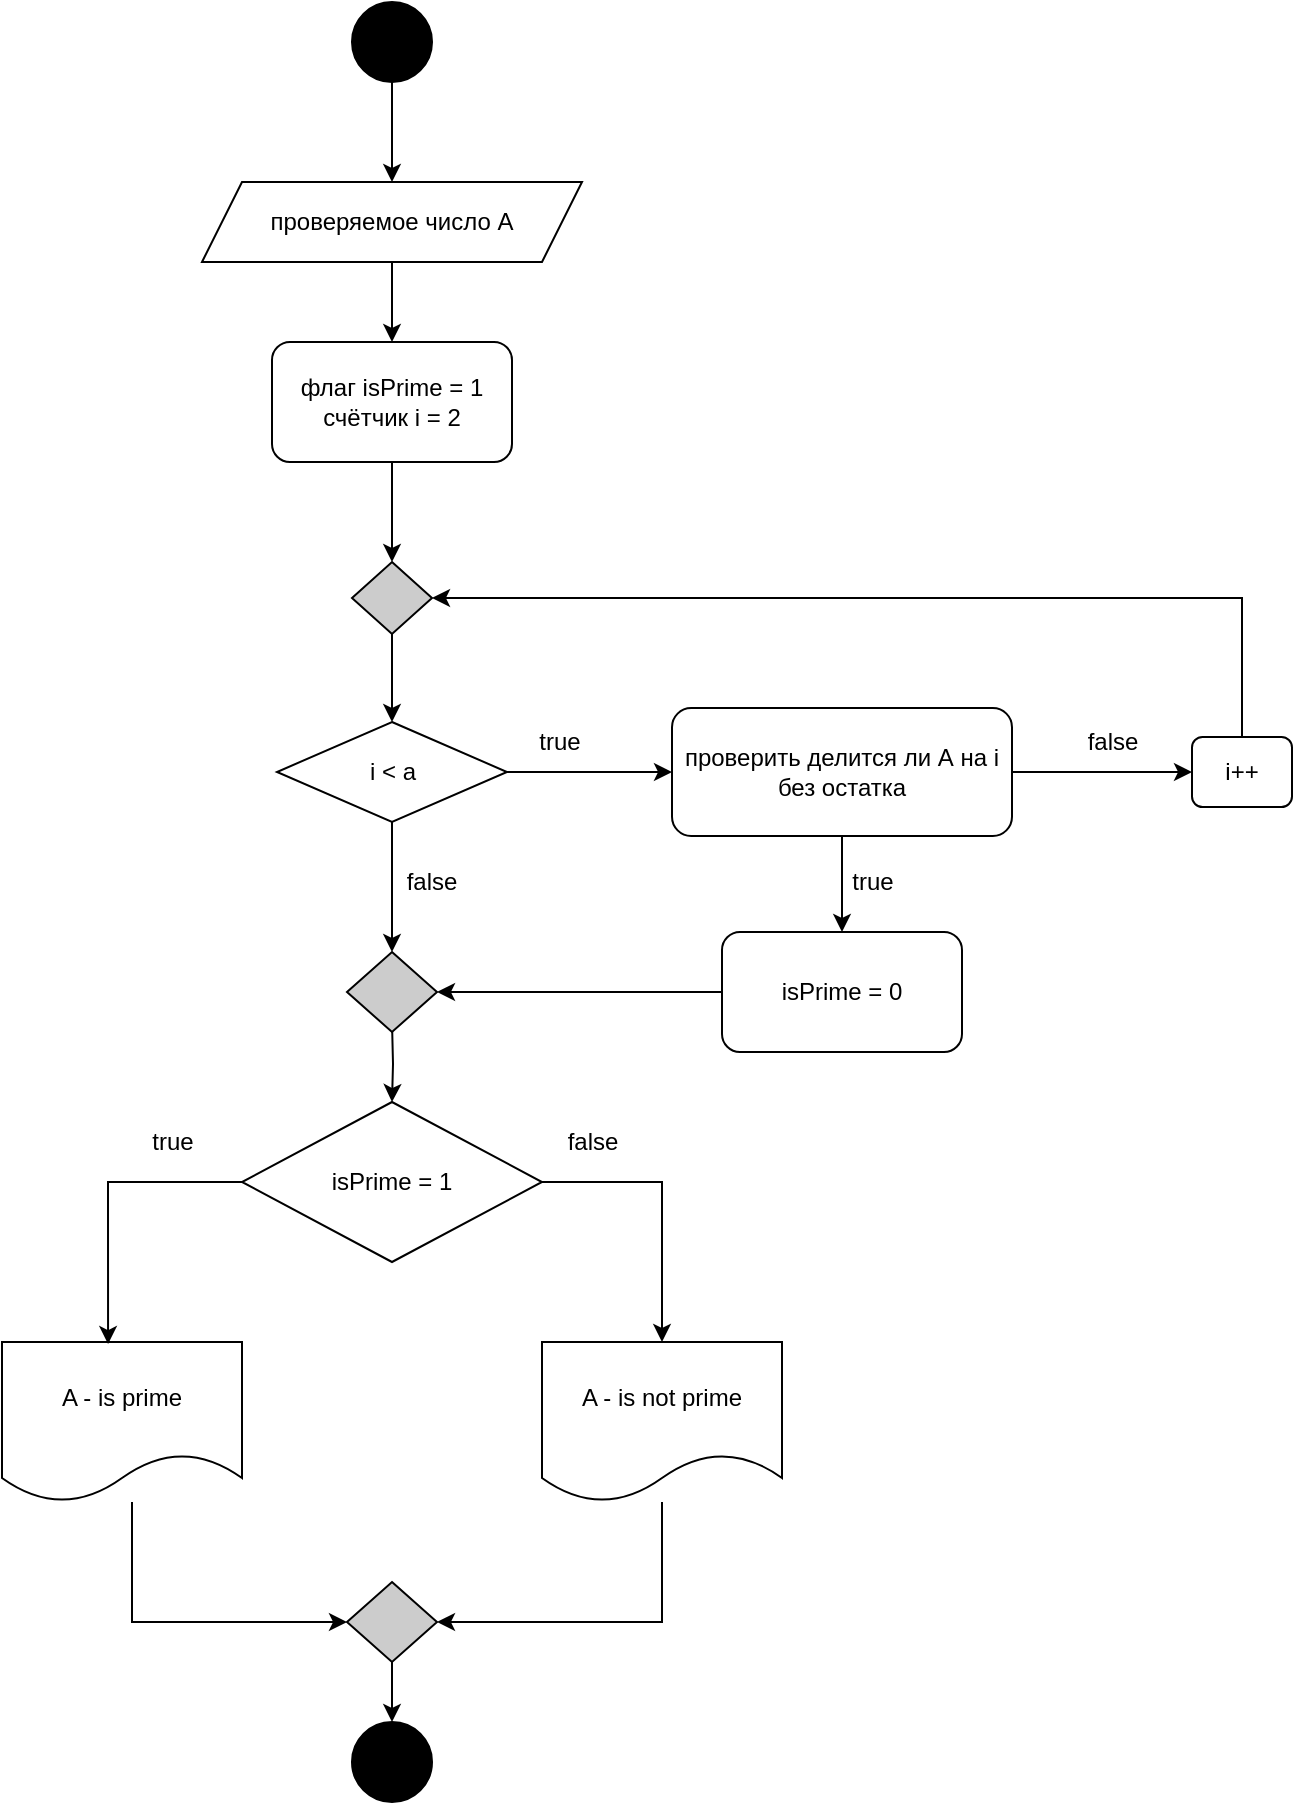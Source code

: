 <mxfile version="14.6.13" type="device"><diagram id="bWMnCoaW-TsITUQcZfcb" name="Страница 1"><mxGraphModel dx="1086" dy="1975" grid="1" gridSize="10" guides="1" tooltips="1" connect="1" arrows="1" fold="1" page="1" pageScale="1" pageWidth="827" pageHeight="1169" math="0" shadow="0"><root><mxCell id="0"/><mxCell id="1" parent="0"/><mxCell id="ZuFBX_udcXfBvIeTdGw6-36" style="edgeStyle=orthogonalEdgeStyle;rounded=0;orthogonalLoop=1;jettySize=auto;html=1;entryX=0.5;entryY=0;entryDx=0;entryDy=0;" parent="1" source="AD94YTJEKYCjiQcSs90f-1" target="AD94YTJEKYCjiQcSs90f-4" edge="1"><mxGeometry relative="1" as="geometry"/></mxCell><mxCell id="AD94YTJEKYCjiQcSs90f-1" value="" style="ellipse;whiteSpace=wrap;html=1;aspect=fixed;fillColor=#000000;" parent="1" vertex="1"><mxGeometry x="310" y="-910" width="40" height="40" as="geometry"/></mxCell><mxCell id="ZuFBX_udcXfBvIeTdGw6-35" style="edgeStyle=orthogonalEdgeStyle;rounded=0;orthogonalLoop=1;jettySize=auto;html=1;entryX=0.5;entryY=0;entryDx=0;entryDy=0;" parent="1" source="AD94YTJEKYCjiQcSs90f-4" target="AD94YTJEKYCjiQcSs90f-6" edge="1"><mxGeometry relative="1" as="geometry"/></mxCell><mxCell id="AD94YTJEKYCjiQcSs90f-4" value="проверяемое число A" style="shape=parallelogram;perimeter=parallelogramPerimeter;whiteSpace=wrap;html=1;fixedSize=1;" parent="1" vertex="1"><mxGeometry x="235" y="-820" width="190" height="40" as="geometry"/></mxCell><mxCell id="ZuFBX_udcXfBvIeTdGw6-34" style="edgeStyle=orthogonalEdgeStyle;rounded=0;orthogonalLoop=1;jettySize=auto;html=1;entryX=0.5;entryY=0;entryDx=0;entryDy=0;" parent="1" source="AD94YTJEKYCjiQcSs90f-6" target="ZuFBX_udcXfBvIeTdGw6-32" edge="1"><mxGeometry relative="1" as="geometry"/></mxCell><mxCell id="AD94YTJEKYCjiQcSs90f-6" value="флаг isPrime = 1&lt;br&gt;счётчик i = 2" style="rounded=1;whiteSpace=wrap;html=1;" parent="1" vertex="1"><mxGeometry x="270" y="-740" width="120" height="60" as="geometry"/></mxCell><mxCell id="AD94YTJEKYCjiQcSs90f-10" style="edgeStyle=orthogonalEdgeStyle;rounded=0;orthogonalLoop=1;jettySize=auto;html=1;exitX=0.5;exitY=1;exitDx=0;exitDy=0;entryX=0.5;entryY=0;entryDx=0;entryDy=0;" parent="1" source="AD94YTJEKYCjiQcSs90f-8" target="ZuFBX_udcXfBvIeTdGw6-23" edge="1"><mxGeometry relative="1" as="geometry"><mxPoint x="330" y="-440" as="targetPoint"/></mxGeometry></mxCell><mxCell id="ZuFBX_udcXfBvIeTdGw6-21" style="edgeStyle=orthogonalEdgeStyle;rounded=0;orthogonalLoop=1;jettySize=auto;html=1;entryX=0;entryY=0.5;entryDx=0;entryDy=0;" parent="1" source="AD94YTJEKYCjiQcSs90f-8" edge="1" target="CECWoTgod7E9LQKn4du--1"><mxGeometry relative="1" as="geometry"><mxPoint x="450" y="-525" as="targetPoint"/></mxGeometry></mxCell><mxCell id="AD94YTJEKYCjiQcSs90f-8" value="i &amp;lt; a" style="rhombus;whiteSpace=wrap;html=1;" parent="1" vertex="1"><mxGeometry x="272.5" y="-550" width="115" height="50" as="geometry"/></mxCell><mxCell id="AD94YTJEKYCjiQcSs90f-11" value="true" style="text;html=1;strokeColor=none;fillColor=none;align=center;verticalAlign=middle;whiteSpace=wrap;rounded=0;" parent="1" vertex="1"><mxGeometry x="394" y="-550" width="40" height="20" as="geometry"/></mxCell><mxCell id="AD94YTJEKYCjiQcSs90f-12" value="false" style="text;html=1;strokeColor=none;fillColor=none;align=center;verticalAlign=middle;whiteSpace=wrap;rounded=0;" parent="1" vertex="1"><mxGeometry x="330" y="-480" width="40" height="20" as="geometry"/></mxCell><mxCell id="ZuFBX_udcXfBvIeTdGw6-9" style="edgeStyle=orthogonalEdgeStyle;rounded=0;orthogonalLoop=1;jettySize=auto;html=1;entryX=0;entryY=0.5;entryDx=0;entryDy=0;" parent="1" source="ZuFBX_udcXfBvIeTdGw6-3" target="ZuFBX_udcXfBvIeTdGw6-7" edge="1"><mxGeometry relative="1" as="geometry"><Array as="points"><mxPoint x="200" y="-100"/></Array></mxGeometry></mxCell><mxCell id="ZuFBX_udcXfBvIeTdGw6-3" value="A - is prime" style="shape=document;whiteSpace=wrap;html=1;boundedLbl=1;" parent="1" vertex="1"><mxGeometry x="135" y="-240" width="120" height="80" as="geometry"/></mxCell><mxCell id="ZuFBX_udcXfBvIeTdGw6-5" value="" style="ellipse;whiteSpace=wrap;html=1;aspect=fixed;fillColor=#000000;" parent="1" vertex="1"><mxGeometry x="310" y="-50" width="40" height="40" as="geometry"/></mxCell><mxCell id="ZuFBX_udcXfBvIeTdGw6-8" style="edgeStyle=orthogonalEdgeStyle;rounded=0;orthogonalLoop=1;jettySize=auto;html=1;entryX=0.5;entryY=0;entryDx=0;entryDy=0;" parent="1" source="ZuFBX_udcXfBvIeTdGw6-7" target="ZuFBX_udcXfBvIeTdGw6-5" edge="1"><mxGeometry relative="1" as="geometry"/></mxCell><mxCell id="ZuFBX_udcXfBvIeTdGw6-7" value="" style="rhombus;whiteSpace=wrap;html=1;fillColor=#CCCCCC;" parent="1" vertex="1"><mxGeometry x="307.5" y="-120" width="45" height="40" as="geometry"/></mxCell><mxCell id="ZuFBX_udcXfBvIeTdGw6-11" style="edgeStyle=orthogonalEdgeStyle;rounded=0;orthogonalLoop=1;jettySize=auto;html=1;entryX=1;entryY=0.5;entryDx=0;entryDy=0;" parent="1" source="ZuFBX_udcXfBvIeTdGw6-10" target="ZuFBX_udcXfBvIeTdGw6-7" edge="1"><mxGeometry relative="1" as="geometry"><mxPoint x="454" y="-90" as="targetPoint"/><Array as="points"><mxPoint x="465" y="-100"/></Array></mxGeometry></mxCell><mxCell id="ZuFBX_udcXfBvIeTdGw6-10" value="A - is not prime" style="shape=document;whiteSpace=wrap;html=1;boundedLbl=1;fillColor=#FFFFFF;" parent="1" vertex="1"><mxGeometry x="405" y="-240" width="120" height="80" as="geometry"/></mxCell><mxCell id="ZuFBX_udcXfBvIeTdGw6-13" style="edgeStyle=orthogonalEdgeStyle;rounded=0;orthogonalLoop=1;jettySize=auto;html=1;entryX=0.442;entryY=0.013;entryDx=0;entryDy=0;entryPerimeter=0;" parent="1" source="ZuFBX_udcXfBvIeTdGw6-12" target="ZuFBX_udcXfBvIeTdGw6-3" edge="1"><mxGeometry relative="1" as="geometry"><Array as="points"><mxPoint x="188" y="-320"/></Array></mxGeometry></mxCell><mxCell id="ZuFBX_udcXfBvIeTdGw6-14" style="edgeStyle=orthogonalEdgeStyle;rounded=0;orthogonalLoop=1;jettySize=auto;html=1;entryX=0.5;entryY=0;entryDx=0;entryDy=0;" parent="1" source="ZuFBX_udcXfBvIeTdGw6-12" target="ZuFBX_udcXfBvIeTdGw6-10" edge="1"><mxGeometry relative="1" as="geometry"><Array as="points"><mxPoint x="465" y="-320"/></Array></mxGeometry></mxCell><mxCell id="ZuFBX_udcXfBvIeTdGw6-12" value="isPrime = 1" style="rhombus;whiteSpace=wrap;html=1;fillColor=#FFFFFF;" parent="1" vertex="1"><mxGeometry x="255" y="-360" width="150" height="80" as="geometry"/></mxCell><mxCell id="ZuFBX_udcXfBvIeTdGw6-15" value="true" style="text;html=1;align=center;verticalAlign=middle;resizable=0;points=[];autosize=1;strokeColor=none;" parent="1" vertex="1"><mxGeometry x="200" y="-350" width="40" height="20" as="geometry"/></mxCell><mxCell id="ZuFBX_udcXfBvIeTdGw6-16" value="false" style="text;html=1;align=center;verticalAlign=middle;resizable=0;points=[];autosize=1;strokeColor=none;" parent="1" vertex="1"><mxGeometry x="410" y="-350" width="40" height="20" as="geometry"/></mxCell><mxCell id="ZuFBX_udcXfBvIeTdGw6-18" style="edgeStyle=orthogonalEdgeStyle;rounded=0;orthogonalLoop=1;jettySize=auto;html=1;entryX=0.5;entryY=0;entryDx=0;entryDy=0;" parent="1" target="ZuFBX_udcXfBvIeTdGw6-12" edge="1"><mxGeometry relative="1" as="geometry"><mxPoint x="330" y="-400" as="sourcePoint"/></mxGeometry></mxCell><mxCell id="ZuFBX_udcXfBvIeTdGw6-25" style="edgeStyle=orthogonalEdgeStyle;rounded=0;orthogonalLoop=1;jettySize=auto;html=1;entryX=0.5;entryY=0;entryDx=0;entryDy=0;" parent="1" source="CECWoTgod7E9LQKn4du--1" target="ZuFBX_udcXfBvIeTdGw6-24" edge="1"><mxGeometry relative="1" as="geometry"><mxPoint x="555" y="-487.5" as="sourcePoint"/></mxGeometry></mxCell><mxCell id="ZuFBX_udcXfBvIeTdGw6-29" style="edgeStyle=orthogonalEdgeStyle;rounded=0;orthogonalLoop=1;jettySize=auto;html=1;entryX=0;entryY=0.5;entryDx=0;entryDy=0;exitX=1;exitY=0.5;exitDx=0;exitDy=0;" parent="1" source="CECWoTgod7E9LQKn4du--1" target="ZuFBX_udcXfBvIeTdGw6-28" edge="1"><mxGeometry relative="1" as="geometry"><mxPoint x="660" y="-525" as="sourcePoint"/></mxGeometry></mxCell><mxCell id="ZuFBX_udcXfBvIeTdGw6-23" value="" style="rhombus;whiteSpace=wrap;html=1;fillColor=#CCCCCC;" parent="1" vertex="1"><mxGeometry x="307.5" y="-435" width="45" height="40" as="geometry"/></mxCell><mxCell id="ZuFBX_udcXfBvIeTdGw6-27" style="edgeStyle=orthogonalEdgeStyle;rounded=0;orthogonalLoop=1;jettySize=auto;html=1;entryX=1;entryY=0.5;entryDx=0;entryDy=0;" parent="1" source="ZuFBX_udcXfBvIeTdGw6-24" target="ZuFBX_udcXfBvIeTdGw6-23" edge="1"><mxGeometry relative="1" as="geometry"/></mxCell><mxCell id="ZuFBX_udcXfBvIeTdGw6-24" value="isPrime = 0" style="rounded=1;whiteSpace=wrap;html=1;fillColor=#FFFFFF;" parent="1" vertex="1"><mxGeometry x="495" y="-445" width="120" height="60" as="geometry"/></mxCell><mxCell id="ZuFBX_udcXfBvIeTdGw6-26" value="true" style="text;html=1;align=center;verticalAlign=middle;resizable=0;points=[];autosize=1;strokeColor=none;" parent="1" vertex="1"><mxGeometry x="550" y="-480" width="40" height="20" as="geometry"/></mxCell><mxCell id="ZuFBX_udcXfBvIeTdGw6-31" style="edgeStyle=orthogonalEdgeStyle;rounded=0;orthogonalLoop=1;jettySize=auto;html=1;entryX=1;entryY=0.5;entryDx=0;entryDy=0;" parent="1" source="ZuFBX_udcXfBvIeTdGw6-28" target="ZuFBX_udcXfBvIeTdGw6-32" edge="1"><mxGeometry relative="1" as="geometry"><mxPoint x="380" y="-620" as="targetPoint"/><Array as="points"><mxPoint x="755" y="-612"/></Array></mxGeometry></mxCell><mxCell id="ZuFBX_udcXfBvIeTdGw6-28" value="i++" style="rounded=1;whiteSpace=wrap;html=1;fillColor=#FFFFFF;" parent="1" vertex="1"><mxGeometry x="730" y="-542.5" width="50" height="35" as="geometry"/></mxCell><mxCell id="ZuFBX_udcXfBvIeTdGw6-30" value="false" style="text;html=1;align=center;verticalAlign=middle;resizable=0;points=[];autosize=1;strokeColor=none;" parent="1" vertex="1"><mxGeometry x="670" y="-550" width="40" height="20" as="geometry"/></mxCell><mxCell id="ZuFBX_udcXfBvIeTdGw6-33" style="edgeStyle=orthogonalEdgeStyle;rounded=0;orthogonalLoop=1;jettySize=auto;html=1;entryX=0.5;entryY=0;entryDx=0;entryDy=0;" parent="1" source="ZuFBX_udcXfBvIeTdGw6-32" target="AD94YTJEKYCjiQcSs90f-8" edge="1"><mxGeometry relative="1" as="geometry"/></mxCell><mxCell id="ZuFBX_udcXfBvIeTdGw6-32" value="" style="rhombus;whiteSpace=wrap;html=1;fillColor=#CCCCCC;" parent="1" vertex="1"><mxGeometry x="310" y="-630" width="40" height="36" as="geometry"/></mxCell><mxCell id="CECWoTgod7E9LQKn4du--1" value="&lt;span&gt;проверить делится ли А на i без остатка&lt;/span&gt;" style="rounded=1;whiteSpace=wrap;html=1;" vertex="1" parent="1"><mxGeometry x="470" y="-557" width="170" height="64" as="geometry"/></mxCell></root></mxGraphModel></diagram></mxfile>